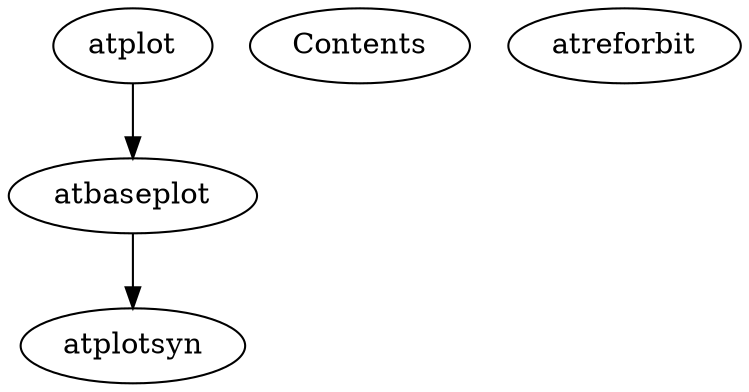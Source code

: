 /* Created by mdot for Matlab */
digraph m2html {
  atbaseplot -> atplotsyn;
  atplot -> atbaseplot;

  Contents [URL="Contents.html"];
  atbaseplot [URL="atbaseplot.html"];
  atplot [URL="atplot.html"];
  atplotsyn [URL="atplotsyn.html"];
  atreforbit [URL="atreforbit.html"];
}